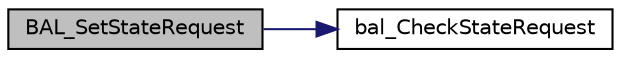 digraph "BAL_SetStateRequest"
{
  edge [fontname="Helvetica",fontsize="10",labelfontname="Helvetica",labelfontsize="10"];
  node [fontname="Helvetica",fontsize="10",shape=record];
  rankdir="LR";
  Node66 [label="BAL_SetStateRequest",height=0.2,width=0.4,color="black", fillcolor="grey75", style="filled", fontcolor="black"];
  Node66 -> Node67 [color="midnightblue",fontsize="10",style="solid",fontname="Helvetica"];
  Node67 [label="bal_CheckStateRequest",height=0.2,width=0.4,color="black", fillcolor="white", style="filled",URL="$bal_8c.html#a767da6bc632ac3dba21973efacb43418",tooltip="checks the state requests that are made. "];
}
